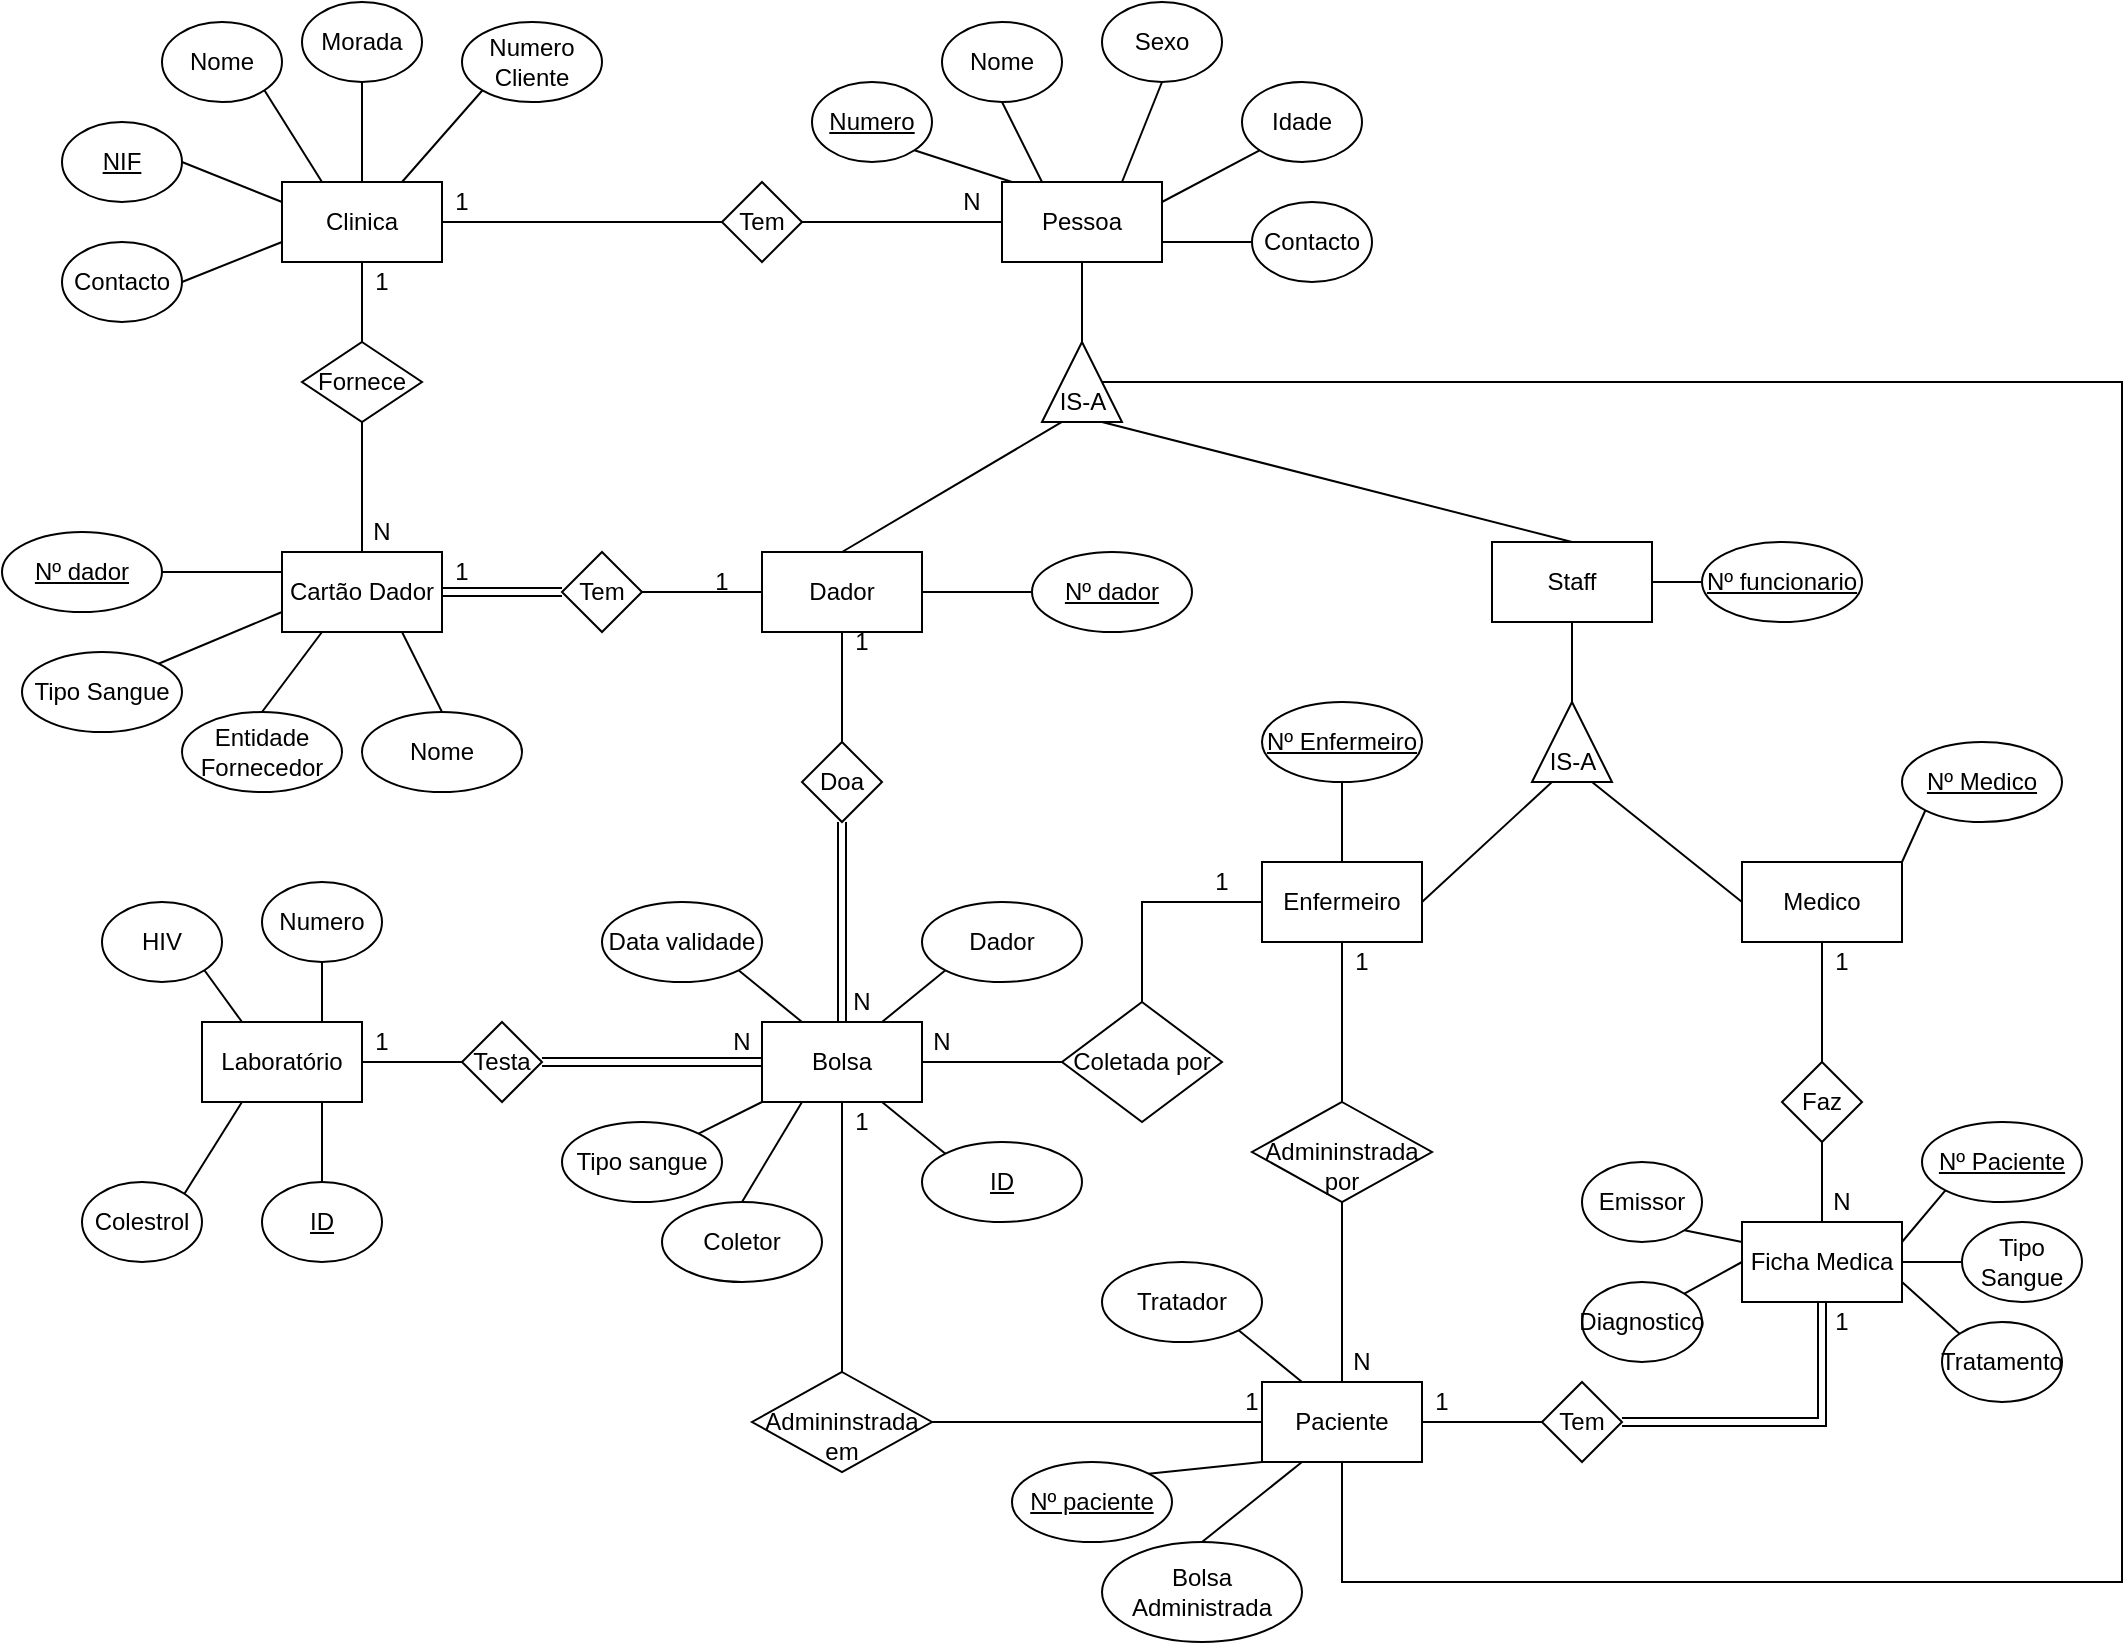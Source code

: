 <mxfile version="24.4.4" type="device">
  <diagram name="Page-1" id="y9fdvsJP01LTRV1NXIzd">
    <mxGraphModel dx="1900" dy="1675" grid="1" gridSize="10" guides="1" tooltips="1" connect="1" arrows="1" fold="1" page="1" pageScale="1" pageWidth="850" pageHeight="1100" math="0" shadow="0">
      <root>
        <mxCell id="0" />
        <mxCell id="1" parent="0" />
        <mxCell id="dB53JGvOFBfMMkXf-lnQ-2" value="Cartão Dador" style="rounded=0;whiteSpace=wrap;html=1;" parent="1" vertex="1">
          <mxGeometry x="40" y="225" width="80" height="40" as="geometry" />
        </mxCell>
        <mxCell id="dB53JGvOFBfMMkXf-lnQ-16" value="Clinica" style="rounded=0;whiteSpace=wrap;html=1;" parent="1" vertex="1">
          <mxGeometry x="40" y="40" width="80" height="40" as="geometry" />
        </mxCell>
        <mxCell id="dB53JGvOFBfMMkXf-lnQ-24" value="Pessoa" style="rounded=0;whiteSpace=wrap;html=1;" parent="1" vertex="1">
          <mxGeometry x="400" y="40" width="80" height="40" as="geometry" />
        </mxCell>
        <mxCell id="dB53JGvOFBfMMkXf-lnQ-25" value="Dador" style="rounded=0;whiteSpace=wrap;html=1;" parent="1" vertex="1">
          <mxGeometry x="280" y="225" width="80" height="40" as="geometry" />
        </mxCell>
        <mxCell id="dB53JGvOFBfMMkXf-lnQ-26" value="Paciente" style="rounded=0;whiteSpace=wrap;html=1;" parent="1" vertex="1">
          <mxGeometry x="530" y="640" width="80" height="40" as="geometry" />
        </mxCell>
        <mxCell id="dB53JGvOFBfMMkXf-lnQ-27" value="Staff" style="rounded=0;whiteSpace=wrap;html=1;" parent="1" vertex="1">
          <mxGeometry x="645" y="220" width="80" height="40" as="geometry" />
        </mxCell>
        <mxCell id="dB53JGvOFBfMMkXf-lnQ-29" value="Bolsa" style="rounded=0;whiteSpace=wrap;html=1;" parent="1" vertex="1">
          <mxGeometry x="280" y="460" width="80" height="40" as="geometry" />
        </mxCell>
        <mxCell id="dB53JGvOFBfMMkXf-lnQ-30" value="Laboratório" style="rounded=0;whiteSpace=wrap;html=1;" parent="1" vertex="1">
          <mxGeometry y="460" width="80" height="40" as="geometry" />
        </mxCell>
        <mxCell id="dB53JGvOFBfMMkXf-lnQ-31" value="Medico" style="rounded=0;whiteSpace=wrap;html=1;" parent="1" vertex="1">
          <mxGeometry x="770" y="380" width="80" height="40" as="geometry" />
        </mxCell>
        <mxCell id="dB53JGvOFBfMMkXf-lnQ-32" value="Enfermeiro" style="rounded=0;whiteSpace=wrap;html=1;" parent="1" vertex="1">
          <mxGeometry x="530" y="380" width="80" height="40" as="geometry" />
        </mxCell>
        <mxCell id="dB53JGvOFBfMMkXf-lnQ-33" value="Ficha Medica" style="rounded=0;whiteSpace=wrap;html=1;" parent="1" vertex="1">
          <mxGeometry x="770" y="560" width="80" height="40" as="geometry" />
        </mxCell>
        <mxCell id="dB53JGvOFBfMMkXf-lnQ-34" value="Tem" style="rhombus;whiteSpace=wrap;html=1;" parent="1" vertex="1">
          <mxGeometry x="260" y="40" width="40" height="40" as="geometry" />
        </mxCell>
        <mxCell id="dB53JGvOFBfMMkXf-lnQ-36" value="Fornece" style="rhombus;whiteSpace=wrap;html=1;" parent="1" vertex="1">
          <mxGeometry x="50" y="120" width="60" height="40" as="geometry" />
        </mxCell>
        <mxCell id="dB53JGvOFBfMMkXf-lnQ-37" value="Tem" style="rhombus;whiteSpace=wrap;html=1;" parent="1" vertex="1">
          <mxGeometry x="180" y="225" width="40" height="40" as="geometry" />
        </mxCell>
        <mxCell id="dB53JGvOFBfMMkXf-lnQ-38" value="Doa" style="rhombus;whiteSpace=wrap;html=1;" parent="1" vertex="1">
          <mxGeometry x="300" y="320" width="40" height="40" as="geometry" />
        </mxCell>
        <mxCell id="dB53JGvOFBfMMkXf-lnQ-39" value="Testa" style="rhombus;whiteSpace=wrap;html=1;" parent="1" vertex="1">
          <mxGeometry x="130" y="460" width="40" height="40" as="geometry" />
        </mxCell>
        <mxCell id="dB53JGvOFBfMMkXf-lnQ-40" value="Faz" style="rhombus;whiteSpace=wrap;html=1;" parent="1" vertex="1">
          <mxGeometry x="790" y="480" width="40" height="40" as="geometry" />
        </mxCell>
        <mxCell id="dB53JGvOFBfMMkXf-lnQ-41" value="Coletada por" style="rhombus;whiteSpace=wrap;html=1;" parent="1" vertex="1">
          <mxGeometry x="430" y="450" width="80" height="60" as="geometry" />
        </mxCell>
        <mxCell id="dB53JGvOFBfMMkXf-lnQ-43" value="&lt;div&gt;&lt;br&gt;&lt;/div&gt;Admininstrada&lt;div&gt;em&lt;/div&gt;" style="rhombus;whiteSpace=wrap;html=1;" parent="1" vertex="1">
          <mxGeometry x="275" y="635" width="90" height="50" as="geometry" />
        </mxCell>
        <mxCell id="dB53JGvOFBfMMkXf-lnQ-46" value="&lt;div&gt;&lt;br&gt;&lt;/div&gt;Admininstrada&lt;div&gt;por&lt;/div&gt;" style="rhombus;whiteSpace=wrap;html=1;" parent="1" vertex="1">
          <mxGeometry x="525" y="500" width="90" height="50" as="geometry" />
        </mxCell>
        <mxCell id="dB53JGvOFBfMMkXf-lnQ-47" value="" style="triangle;whiteSpace=wrap;html=1;rotation=-90;" parent="1" vertex="1">
          <mxGeometry x="420" y="120" width="40" height="40" as="geometry" />
        </mxCell>
        <mxCell id="dB53JGvOFBfMMkXf-lnQ-48" value="IS-A" style="text;html=1;align=center;verticalAlign=middle;resizable=0;points=[];autosize=1;strokeColor=none;fillColor=none;" parent="1" vertex="1">
          <mxGeometry x="415" y="135" width="50" height="30" as="geometry" />
        </mxCell>
        <mxCell id="dB53JGvOFBfMMkXf-lnQ-51" value="" style="triangle;whiteSpace=wrap;html=1;rotation=-90;" parent="1" vertex="1">
          <mxGeometry x="665" y="300" width="40" height="40" as="geometry" />
        </mxCell>
        <mxCell id="dB53JGvOFBfMMkXf-lnQ-52" value="IS-A" style="text;html=1;align=center;verticalAlign=middle;resizable=0;points=[];autosize=1;strokeColor=none;fillColor=none;" parent="1" vertex="1">
          <mxGeometry x="660" y="315" width="50" height="30" as="geometry" />
        </mxCell>
        <mxCell id="dB53JGvOFBfMMkXf-lnQ-53" style="edgeStyle=none;rounded=0;orthogonalLoop=1;jettySize=auto;html=1;entryX=0.5;entryY=0;entryDx=0;entryDy=0;endArrow=none;endFill=0;exitX=0.5;exitY=1;exitDx=0;exitDy=0;" parent="1" source="dB53JGvOFBfMMkXf-lnQ-16" target="dB53JGvOFBfMMkXf-lnQ-36" edge="1">
          <mxGeometry relative="1" as="geometry">
            <mxPoint x="400" y="150" as="sourcePoint" />
            <mxPoint x="400" y="240" as="targetPoint" />
          </mxGeometry>
        </mxCell>
        <mxCell id="dB53JGvOFBfMMkXf-lnQ-54" style="edgeStyle=none;rounded=0;orthogonalLoop=1;jettySize=auto;html=1;entryX=0.5;entryY=0;entryDx=0;entryDy=0;endArrow=none;endFill=0;exitX=0.5;exitY=1;exitDx=0;exitDy=0;" parent="1" source="dB53JGvOFBfMMkXf-lnQ-36" target="dB53JGvOFBfMMkXf-lnQ-2" edge="1">
          <mxGeometry relative="1" as="geometry">
            <mxPoint x="130" y="130" as="sourcePoint" />
            <mxPoint x="130" y="170" as="targetPoint" />
          </mxGeometry>
        </mxCell>
        <mxCell id="dB53JGvOFBfMMkXf-lnQ-55" style="edgeStyle=none;rounded=0;orthogonalLoop=1;jettySize=auto;html=1;entryX=0;entryY=0.5;entryDx=0;entryDy=0;endArrow=none;endFill=0;exitX=1;exitY=0.5;exitDx=0;exitDy=0;" parent="1" source="dB53JGvOFBfMMkXf-lnQ-16" target="dB53JGvOFBfMMkXf-lnQ-34" edge="1">
          <mxGeometry relative="1" as="geometry">
            <mxPoint x="140" y="140" as="sourcePoint" />
            <mxPoint x="140" y="180" as="targetPoint" />
          </mxGeometry>
        </mxCell>
        <mxCell id="dB53JGvOFBfMMkXf-lnQ-56" style="edgeStyle=none;rounded=0;orthogonalLoop=1;jettySize=auto;html=1;entryX=0;entryY=0.5;entryDx=0;entryDy=0;endArrow=none;endFill=0;exitX=1;exitY=0.5;exitDx=0;exitDy=0;" parent="1" source="dB53JGvOFBfMMkXf-lnQ-34" target="dB53JGvOFBfMMkXf-lnQ-24" edge="1">
          <mxGeometry relative="1" as="geometry">
            <mxPoint x="150" y="150" as="sourcePoint" />
            <mxPoint x="150" y="190" as="targetPoint" />
          </mxGeometry>
        </mxCell>
        <mxCell id="dB53JGvOFBfMMkXf-lnQ-57" style="edgeStyle=none;rounded=0;orthogonalLoop=1;jettySize=auto;html=1;entryX=1;entryY=0.5;entryDx=0;entryDy=0;endArrow=none;endFill=0;exitX=0.5;exitY=1;exitDx=0;exitDy=0;" parent="1" source="dB53JGvOFBfMMkXf-lnQ-24" target="dB53JGvOFBfMMkXf-lnQ-47" edge="1">
          <mxGeometry relative="1" as="geometry">
            <mxPoint x="160" y="160" as="sourcePoint" />
            <mxPoint x="160" y="200" as="targetPoint" />
          </mxGeometry>
        </mxCell>
        <mxCell id="dB53JGvOFBfMMkXf-lnQ-58" style="edgeStyle=none;rounded=0;orthogonalLoop=1;jettySize=auto;html=1;entryX=1;entryY=0.5;entryDx=0;entryDy=0;endArrow=none;endFill=0;exitX=0;exitY=0.5;exitDx=0;exitDy=0;shape=link;" parent="1" source="dB53JGvOFBfMMkXf-lnQ-37" target="dB53JGvOFBfMMkXf-lnQ-2" edge="1">
          <mxGeometry relative="1" as="geometry">
            <mxPoint x="170" y="170" as="sourcePoint" />
            <mxPoint x="170" y="210" as="targetPoint" />
          </mxGeometry>
        </mxCell>
        <mxCell id="dB53JGvOFBfMMkXf-lnQ-59" style="edgeStyle=none;rounded=0;orthogonalLoop=1;jettySize=auto;html=1;entryX=1;entryY=0.5;entryDx=0;entryDy=0;endArrow=none;endFill=0;exitX=0;exitY=0.5;exitDx=0;exitDy=0;" parent="1" source="dB53JGvOFBfMMkXf-lnQ-25" target="dB53JGvOFBfMMkXf-lnQ-37" edge="1">
          <mxGeometry relative="1" as="geometry">
            <mxPoint x="225" y="160" as="sourcePoint" />
            <mxPoint x="285" y="280" as="targetPoint" />
          </mxGeometry>
        </mxCell>
        <mxCell id="dB53JGvOFBfMMkXf-lnQ-60" style="edgeStyle=none;rounded=0;orthogonalLoop=1;jettySize=auto;html=1;entryX=0.5;entryY=0;entryDx=0;entryDy=0;endArrow=none;endFill=0;exitX=0.5;exitY=1;exitDx=0;exitDy=0;" parent="1" source="dB53JGvOFBfMMkXf-lnQ-25" target="dB53JGvOFBfMMkXf-lnQ-38" edge="1">
          <mxGeometry relative="1" as="geometry">
            <mxPoint x="190" y="190" as="sourcePoint" />
            <mxPoint x="190" y="230" as="targetPoint" />
          </mxGeometry>
        </mxCell>
        <mxCell id="dB53JGvOFBfMMkXf-lnQ-61" style="edgeStyle=none;rounded=0;orthogonalLoop=1;jettySize=auto;html=1;entryX=0.5;entryY=0;entryDx=0;entryDy=0;endArrow=none;endFill=0;exitX=0.5;exitY=1;exitDx=0;exitDy=0;shape=link;" parent="1" source="dB53JGvOFBfMMkXf-lnQ-38" target="dB53JGvOFBfMMkXf-lnQ-29" edge="1">
          <mxGeometry relative="1" as="geometry">
            <mxPoint x="200" y="200" as="sourcePoint" />
            <mxPoint x="200" y="240" as="targetPoint" />
          </mxGeometry>
        </mxCell>
        <mxCell id="dB53JGvOFBfMMkXf-lnQ-62" style="edgeStyle=none;rounded=0;orthogonalLoop=1;jettySize=auto;html=1;entryX=0;entryY=0.5;entryDx=0;entryDy=0;endArrow=none;endFill=0;exitX=1;exitY=0.5;exitDx=0;exitDy=0;" parent="1" source="dB53JGvOFBfMMkXf-lnQ-30" target="dB53JGvOFBfMMkXf-lnQ-39" edge="1">
          <mxGeometry relative="1" as="geometry">
            <mxPoint x="210" y="250" as="sourcePoint" />
            <mxPoint x="210" y="290" as="targetPoint" />
            <Array as="points">
              <mxPoint x="80" y="480" />
            </Array>
          </mxGeometry>
        </mxCell>
        <mxCell id="dB53JGvOFBfMMkXf-lnQ-63" style="edgeStyle=none;rounded=0;orthogonalLoop=1;jettySize=auto;html=1;entryX=1;entryY=0.5;entryDx=0;entryDy=0;endArrow=none;endFill=0;exitX=0;exitY=0.5;exitDx=0;exitDy=0;shape=link;" parent="1" source="dB53JGvOFBfMMkXf-lnQ-29" target="dB53JGvOFBfMMkXf-lnQ-39" edge="1">
          <mxGeometry relative="1" as="geometry">
            <mxPoint x="220" y="280" as="sourcePoint" />
            <mxPoint x="220" y="320" as="targetPoint" />
          </mxGeometry>
        </mxCell>
        <mxCell id="dB53JGvOFBfMMkXf-lnQ-64" style="edgeStyle=none;rounded=0;orthogonalLoop=1;jettySize=auto;html=1;entryX=0.5;entryY=0;entryDx=0;entryDy=0;endArrow=none;endFill=0;exitX=0.3;exitY=0.833;exitDx=0;exitDy=0;exitPerimeter=0;" parent="1" source="dB53JGvOFBfMMkXf-lnQ-48" target="dB53JGvOFBfMMkXf-lnQ-25" edge="1">
          <mxGeometry relative="1" as="geometry">
            <mxPoint x="230" y="230" as="sourcePoint" />
            <mxPoint x="230" y="270" as="targetPoint" />
          </mxGeometry>
        </mxCell>
        <mxCell id="dB53JGvOFBfMMkXf-lnQ-65" style="edgeStyle=none;rounded=0;orthogonalLoop=1;jettySize=auto;html=1;entryX=0.5;entryY=0;entryDx=0;entryDy=0;endArrow=none;endFill=0;exitX=0.7;exitY=0.833;exitDx=0;exitDy=0;exitPerimeter=0;" parent="1" source="dB53JGvOFBfMMkXf-lnQ-48" target="dB53JGvOFBfMMkXf-lnQ-27" edge="1">
          <mxGeometry relative="1" as="geometry">
            <mxPoint x="450" y="200" as="sourcePoint" />
            <mxPoint x="240" y="280" as="targetPoint" />
          </mxGeometry>
        </mxCell>
        <mxCell id="dB53JGvOFBfMMkXf-lnQ-66" style="edgeStyle=none;rounded=0;orthogonalLoop=1;jettySize=auto;html=1;entryX=1;entryY=0.5;entryDx=0;entryDy=0;endArrow=none;endFill=0;exitX=0.5;exitY=1;exitDx=0;exitDy=0;" parent="1" source="dB53JGvOFBfMMkXf-lnQ-27" target="dB53JGvOFBfMMkXf-lnQ-51" edge="1">
          <mxGeometry relative="1" as="geometry">
            <mxPoint x="315" y="250" as="sourcePoint" />
            <mxPoint x="315" y="290" as="targetPoint" />
          </mxGeometry>
        </mxCell>
        <mxCell id="dB53JGvOFBfMMkXf-lnQ-67" style="edgeStyle=none;rounded=0;orthogonalLoop=1;jettySize=auto;html=1;entryX=1;entryY=0.5;entryDx=0;entryDy=0;endArrow=none;endFill=0;exitX=0;exitY=0.25;exitDx=0;exitDy=0;" parent="1" source="dB53JGvOFBfMMkXf-lnQ-51" target="dB53JGvOFBfMMkXf-lnQ-32" edge="1">
          <mxGeometry relative="1" as="geometry">
            <mxPoint x="680" y="350" as="sourcePoint" />
            <mxPoint x="755" y="308" as="targetPoint" />
            <Array as="points" />
          </mxGeometry>
        </mxCell>
        <mxCell id="dB53JGvOFBfMMkXf-lnQ-68" style="edgeStyle=none;rounded=0;orthogonalLoop=1;jettySize=auto;html=1;entryX=0;entryY=0.5;entryDx=0;entryDy=0;endArrow=none;endFill=0;exitX=0;exitY=0.75;exitDx=0;exitDy=0;" parent="1" source="dB53JGvOFBfMMkXf-lnQ-51" target="dB53JGvOFBfMMkXf-lnQ-31" edge="1">
          <mxGeometry relative="1" as="geometry">
            <mxPoint x="765" y="280" as="sourcePoint" />
            <mxPoint x="765" y="318" as="targetPoint" />
            <Array as="points" />
          </mxGeometry>
        </mxCell>
        <mxCell id="dB53JGvOFBfMMkXf-lnQ-69" style="edgeStyle=none;rounded=0;orthogonalLoop=1;jettySize=auto;html=1;entryX=0.5;entryY=0;entryDx=0;entryDy=0;endArrow=none;endFill=0;exitX=0.5;exitY=1;exitDx=0;exitDy=0;" parent="1" source="dB53JGvOFBfMMkXf-lnQ-31" target="dB53JGvOFBfMMkXf-lnQ-40" edge="1">
          <mxGeometry relative="1" as="geometry">
            <mxPoint x="645" y="310" as="sourcePoint" />
            <mxPoint x="645" y="348" as="targetPoint" />
          </mxGeometry>
        </mxCell>
        <mxCell id="dB53JGvOFBfMMkXf-lnQ-70" style="edgeStyle=none;rounded=0;orthogonalLoop=1;jettySize=auto;html=1;entryX=0.5;entryY=0;entryDx=0;entryDy=0;endArrow=none;endFill=0;exitX=0.5;exitY=1;exitDx=0;exitDy=0;" parent="1" source="dB53JGvOFBfMMkXf-lnQ-32" target="dB53JGvOFBfMMkXf-lnQ-46" edge="1">
          <mxGeometry relative="1" as="geometry">
            <mxPoint x="655" y="320" as="sourcePoint" />
            <mxPoint x="655" y="358" as="targetPoint" />
          </mxGeometry>
        </mxCell>
        <mxCell id="dB53JGvOFBfMMkXf-lnQ-71" style="edgeStyle=none;rounded=0;orthogonalLoop=1;jettySize=auto;html=1;entryX=0.5;entryY=0;entryDx=0;entryDy=0;endArrow=none;endFill=0;exitX=0.5;exitY=1;exitDx=0;exitDy=0;" parent="1" source="dB53JGvOFBfMMkXf-lnQ-40" target="dB53JGvOFBfMMkXf-lnQ-33" edge="1">
          <mxGeometry relative="1" as="geometry">
            <mxPoint x="795" y="330" as="sourcePoint" />
            <mxPoint x="795" y="368" as="targetPoint" />
          </mxGeometry>
        </mxCell>
        <mxCell id="dB53JGvOFBfMMkXf-lnQ-73" style="edgeStyle=none;rounded=0;orthogonalLoop=1;jettySize=auto;html=1;entryX=0.5;entryY=1;entryDx=0;entryDy=0;endArrow=none;endFill=0;exitX=0.5;exitY=0;exitDx=0;exitDy=0;" parent="1" source="dB53JGvOFBfMMkXf-lnQ-43" target="dB53JGvOFBfMMkXf-lnQ-29" edge="1">
          <mxGeometry relative="1" as="geometry">
            <mxPoint x="470" y="650" as="sourcePoint" />
            <mxPoint x="570" y="580" as="targetPoint" />
          </mxGeometry>
        </mxCell>
        <mxCell id="dB53JGvOFBfMMkXf-lnQ-74" style="edgeStyle=none;rounded=0;orthogonalLoop=1;jettySize=auto;html=1;entryX=1;entryY=0.5;entryDx=0;entryDy=0;endArrow=none;endFill=0;exitX=0;exitY=0.5;exitDx=0;exitDy=0;" parent="1" source="dB53JGvOFBfMMkXf-lnQ-26" target="dB53JGvOFBfMMkXf-lnQ-43" edge="1">
          <mxGeometry relative="1" as="geometry">
            <mxPoint x="240" y="670" as="sourcePoint" />
            <mxPoint x="320" y="580" as="targetPoint" />
            <Array as="points" />
          </mxGeometry>
        </mxCell>
        <mxCell id="dB53JGvOFBfMMkXf-lnQ-75" style="edgeStyle=none;rounded=0;orthogonalLoop=1;jettySize=auto;html=1;entryX=1;entryY=0.5;entryDx=0;entryDy=0;endArrow=none;endFill=0;exitX=0;exitY=0.5;exitDx=0;exitDy=0;" parent="1" source="dB53JGvOFBfMMkXf-lnQ-41" target="dB53JGvOFBfMMkXf-lnQ-29" edge="1">
          <mxGeometry relative="1" as="geometry">
            <mxPoint x="330" y="390" as="sourcePoint" />
            <mxPoint x="330" y="430" as="targetPoint" />
          </mxGeometry>
        </mxCell>
        <mxCell id="dB53JGvOFBfMMkXf-lnQ-78" style="edgeStyle=none;rounded=0;orthogonalLoop=1;jettySize=auto;html=1;entryX=0.5;entryY=0;entryDx=0;entryDy=0;endArrow=none;endFill=0;exitX=0.5;exitY=1;exitDx=0;exitDy=0;" parent="1" source="dB53JGvOFBfMMkXf-lnQ-46" target="dB53JGvOFBfMMkXf-lnQ-26" edge="1">
          <mxGeometry relative="1" as="geometry">
            <mxPoint x="700" y="450" as="sourcePoint" />
            <mxPoint x="700" y="530" as="targetPoint" />
            <Array as="points" />
          </mxGeometry>
        </mxCell>
        <mxCell id="dB53JGvOFBfMMkXf-lnQ-79" value="Tem" style="rhombus;whiteSpace=wrap;html=1;" parent="1" vertex="1">
          <mxGeometry x="670" y="640" width="40" height="40" as="geometry" />
        </mxCell>
        <mxCell id="dB53JGvOFBfMMkXf-lnQ-80" style="edgeStyle=none;rounded=0;orthogonalLoop=1;jettySize=auto;html=1;entryX=0.5;entryY=1;entryDx=0;entryDy=0;endArrow=none;endFill=0;exitX=1;exitY=0.5;exitDx=0;exitDy=0;shape=link;" parent="1" source="dB53JGvOFBfMMkXf-lnQ-79" target="dB53JGvOFBfMMkXf-lnQ-33" edge="1">
          <mxGeometry relative="1" as="geometry">
            <mxPoint x="820" y="575" as="sourcePoint" />
            <mxPoint x="820" y="650" as="targetPoint" />
            <Array as="points">
              <mxPoint x="810" y="660" />
            </Array>
          </mxGeometry>
        </mxCell>
        <mxCell id="dB53JGvOFBfMMkXf-lnQ-81" style="edgeStyle=none;rounded=0;orthogonalLoop=1;jettySize=auto;html=1;entryX=0;entryY=0.5;entryDx=0;entryDy=0;endArrow=none;endFill=0;exitX=1;exitY=0.5;exitDx=0;exitDy=0;" parent="1" source="dB53JGvOFBfMMkXf-lnQ-26" target="dB53JGvOFBfMMkXf-lnQ-79" edge="1">
          <mxGeometry relative="1" as="geometry">
            <mxPoint x="720" y="670" as="sourcePoint" />
            <mxPoint x="780" y="670" as="targetPoint" />
          </mxGeometry>
        </mxCell>
        <mxCell id="dB53JGvOFBfMMkXf-lnQ-82" style="edgeStyle=none;rounded=0;orthogonalLoop=1;jettySize=auto;html=1;endArrow=none;endFill=0;entryX=0.5;entryY=1;entryDx=0;entryDy=0;exitX=0.5;exitY=1;exitDx=0;exitDy=0;" parent="1" source="dB53JGvOFBfMMkXf-lnQ-47" target="dB53JGvOFBfMMkXf-lnQ-26" edge="1">
          <mxGeometry relative="1" as="geometry">
            <mxPoint x="465" y="188" as="sourcePoint" />
            <mxPoint x="420" y="730" as="targetPoint" />
            <Array as="points">
              <mxPoint x="960" y="140" />
              <mxPoint x="960" y="440" />
              <mxPoint x="960" y="740" />
              <mxPoint x="570" y="740" />
            </Array>
          </mxGeometry>
        </mxCell>
        <mxCell id="dB53JGvOFBfMMkXf-lnQ-83" value="1" style="text;html=1;align=center;verticalAlign=middle;whiteSpace=wrap;rounded=0;" parent="1" vertex="1">
          <mxGeometry x="110" y="40" width="40" height="20" as="geometry" />
        </mxCell>
        <mxCell id="dB53JGvOFBfMMkXf-lnQ-84" value="N" style="text;html=1;align=center;verticalAlign=middle;whiteSpace=wrap;rounded=0;" parent="1" vertex="1">
          <mxGeometry x="365" y="40" width="40" height="20" as="geometry" />
        </mxCell>
        <mxCell id="dB53JGvOFBfMMkXf-lnQ-85" value="1" style="text;html=1;align=center;verticalAlign=middle;whiteSpace=wrap;rounded=0;" parent="1" vertex="1">
          <mxGeometry x="70" y="80" width="40" height="20" as="geometry" />
        </mxCell>
        <mxCell id="dB53JGvOFBfMMkXf-lnQ-86" value="N" style="text;html=1;align=center;verticalAlign=middle;whiteSpace=wrap;rounded=0;" parent="1" vertex="1">
          <mxGeometry x="70" y="205" width="40" height="20" as="geometry" />
        </mxCell>
        <mxCell id="dB53JGvOFBfMMkXf-lnQ-87" value="1" style="text;html=1;align=center;verticalAlign=middle;whiteSpace=wrap;rounded=0;" parent="1" vertex="1">
          <mxGeometry x="110" y="225" width="40" height="20" as="geometry" />
        </mxCell>
        <mxCell id="dB53JGvOFBfMMkXf-lnQ-88" value="N" style="text;html=1;align=center;verticalAlign=middle;whiteSpace=wrap;rounded=0;" parent="1" vertex="1">
          <mxGeometry x="310" y="440" width="40" height="20" as="geometry" />
        </mxCell>
        <mxCell id="dB53JGvOFBfMMkXf-lnQ-89" value="1" style="text;html=1;align=center;verticalAlign=middle;whiteSpace=wrap;rounded=0;" parent="1" vertex="1">
          <mxGeometry x="240" y="230" width="40" height="20" as="geometry" />
        </mxCell>
        <mxCell id="dB53JGvOFBfMMkXf-lnQ-90" value="1" style="text;html=1;align=center;verticalAlign=middle;whiteSpace=wrap;rounded=0;" parent="1" vertex="1">
          <mxGeometry x="310" y="260" width="40" height="20" as="geometry" />
        </mxCell>
        <mxCell id="dB53JGvOFBfMMkXf-lnQ-91" value="N" style="text;html=1;align=center;verticalAlign=middle;whiteSpace=wrap;rounded=0;" parent="1" vertex="1">
          <mxGeometry x="250" y="460" width="40" height="20" as="geometry" />
        </mxCell>
        <mxCell id="dB53JGvOFBfMMkXf-lnQ-95" value="1" style="text;html=1;align=center;verticalAlign=middle;whiteSpace=wrap;rounded=0;" parent="1" vertex="1">
          <mxGeometry x="70" y="460" width="40" height="20" as="geometry" />
        </mxCell>
        <mxCell id="dB53JGvOFBfMMkXf-lnQ-96" value="1" style="text;html=1;align=center;verticalAlign=middle;whiteSpace=wrap;rounded=0;" parent="1" vertex="1">
          <mxGeometry x="310" y="500" width="40" height="20" as="geometry" />
        </mxCell>
        <mxCell id="dB53JGvOFBfMMkXf-lnQ-97" value="1" style="text;html=1;align=center;verticalAlign=middle;whiteSpace=wrap;rounded=0;" parent="1" vertex="1">
          <mxGeometry x="505" y="640" width="40" height="20" as="geometry" />
        </mxCell>
        <mxCell id="dB53JGvOFBfMMkXf-lnQ-98" value="1" style="text;html=1;align=center;verticalAlign=middle;whiteSpace=wrap;rounded=0;" parent="1" vertex="1">
          <mxGeometry x="490" y="380" width="40" height="20" as="geometry" />
        </mxCell>
        <mxCell id="dB53JGvOFBfMMkXf-lnQ-99" value="N" style="text;html=1;align=center;verticalAlign=middle;whiteSpace=wrap;rounded=0;" parent="1" vertex="1">
          <mxGeometry x="350" y="460" width="40" height="20" as="geometry" />
        </mxCell>
        <mxCell id="dB53JGvOFBfMMkXf-lnQ-100" value="1" style="text;html=1;align=center;verticalAlign=middle;whiteSpace=wrap;rounded=0;" parent="1" vertex="1">
          <mxGeometry x="560" y="420" width="40" height="20" as="geometry" />
        </mxCell>
        <mxCell id="dB53JGvOFBfMMkXf-lnQ-101" value="N" style="text;html=1;align=center;verticalAlign=middle;whiteSpace=wrap;rounded=0;" parent="1" vertex="1">
          <mxGeometry x="560" y="620" width="40" height="20" as="geometry" />
        </mxCell>
        <mxCell id="dB53JGvOFBfMMkXf-lnQ-102" value="1" style="text;html=1;align=center;verticalAlign=middle;whiteSpace=wrap;rounded=0;" parent="1" vertex="1">
          <mxGeometry x="600" y="640" width="40" height="20" as="geometry" />
        </mxCell>
        <mxCell id="dB53JGvOFBfMMkXf-lnQ-104" value="1" style="text;html=1;align=center;verticalAlign=middle;whiteSpace=wrap;rounded=0;" parent="1" vertex="1">
          <mxGeometry x="800" y="420" width="40" height="20" as="geometry" />
        </mxCell>
        <mxCell id="dB53JGvOFBfMMkXf-lnQ-105" value="1" style="text;html=1;align=center;verticalAlign=middle;whiteSpace=wrap;rounded=0;" parent="1" vertex="1">
          <mxGeometry x="800" y="600" width="40" height="20" as="geometry" />
        </mxCell>
        <mxCell id="dB53JGvOFBfMMkXf-lnQ-120" value="N" style="text;html=1;align=center;verticalAlign=middle;whiteSpace=wrap;rounded=0;" parent="1" vertex="1">
          <mxGeometry x="800" y="540" width="40" height="20" as="geometry" />
        </mxCell>
        <mxCell id="dB53JGvOFBfMMkXf-lnQ-121" value="Nome" style="ellipse;whiteSpace=wrap;html=1;" parent="1" vertex="1">
          <mxGeometry x="370" y="-40" width="60" height="40" as="geometry" />
        </mxCell>
        <mxCell id="dB53JGvOFBfMMkXf-lnQ-122" value="Sexo" style="ellipse;whiteSpace=wrap;html=1;" parent="1" vertex="1">
          <mxGeometry x="450" y="-50" width="60" height="40" as="geometry" />
        </mxCell>
        <mxCell id="dB53JGvOFBfMMkXf-lnQ-123" value="Idade" style="ellipse;whiteSpace=wrap;html=1;" parent="1" vertex="1">
          <mxGeometry x="520" y="-10" width="60" height="40" as="geometry" />
        </mxCell>
        <mxCell id="dB53JGvOFBfMMkXf-lnQ-124" value="Contacto" style="ellipse;whiteSpace=wrap;html=1;" parent="1" vertex="1">
          <mxGeometry x="525" y="50" width="60" height="40" as="geometry" />
        </mxCell>
        <mxCell id="dB53JGvOFBfMMkXf-lnQ-129" value="Morada" style="ellipse;whiteSpace=wrap;html=1;" parent="1" vertex="1">
          <mxGeometry x="50" y="-50" width="60" height="40" as="geometry" />
        </mxCell>
        <mxCell id="dB53JGvOFBfMMkXf-lnQ-130" value="Nome" style="ellipse;whiteSpace=wrap;html=1;" parent="1" vertex="1">
          <mxGeometry x="-20" y="-40" width="60" height="40" as="geometry" />
        </mxCell>
        <mxCell id="dB53JGvOFBfMMkXf-lnQ-131" value="&lt;u&gt;NIF&lt;/u&gt;" style="ellipse;whiteSpace=wrap;html=1;" parent="1" vertex="1">
          <mxGeometry x="-70" y="10" width="60" height="40" as="geometry" />
        </mxCell>
        <mxCell id="dB53JGvOFBfMMkXf-lnQ-132" value="Contacto" style="ellipse;whiteSpace=wrap;html=1;" parent="1" vertex="1">
          <mxGeometry x="-70" y="70" width="60" height="40" as="geometry" />
        </mxCell>
        <mxCell id="dB53JGvOFBfMMkXf-lnQ-134" value="&lt;u&gt;Nº funcionario&lt;/u&gt;" style="ellipse;whiteSpace=wrap;html=1;" parent="1" vertex="1">
          <mxGeometry x="750" y="220" width="80" height="40" as="geometry" />
        </mxCell>
        <mxCell id="dB53JGvOFBfMMkXf-lnQ-135" value="&lt;u&gt;Nº Paciente&lt;/u&gt;" style="ellipse;whiteSpace=wrap;html=1;" parent="1" vertex="1">
          <mxGeometry x="860" y="510" width="80" height="40" as="geometry" />
        </mxCell>
        <mxCell id="dB53JGvOFBfMMkXf-lnQ-136" value="Tipo Sangue" style="ellipse;whiteSpace=wrap;html=1;" parent="1" vertex="1">
          <mxGeometry x="880" y="560" width="60" height="40" as="geometry" />
        </mxCell>
        <mxCell id="dB53JGvOFBfMMkXf-lnQ-138" value="Diagnostico" style="ellipse;whiteSpace=wrap;html=1;" parent="1" vertex="1">
          <mxGeometry x="690" y="590" width="60" height="40" as="geometry" />
        </mxCell>
        <mxCell id="dB53JGvOFBfMMkXf-lnQ-139" value="Tratamento" style="ellipse;whiteSpace=wrap;html=1;" parent="1" vertex="1">
          <mxGeometry x="870" y="610" width="60" height="40" as="geometry" />
        </mxCell>
        <mxCell id="dB53JGvOFBfMMkXf-lnQ-140" value="&lt;u&gt;Nº paciente&lt;/u&gt;" style="ellipse;whiteSpace=wrap;html=1;" parent="1" vertex="1">
          <mxGeometry x="405" y="680" width="80" height="40" as="geometry" />
        </mxCell>
        <mxCell id="dB53JGvOFBfMMkXf-lnQ-141" value="&lt;u&gt;ID&lt;/u&gt;" style="ellipse;whiteSpace=wrap;html=1;" parent="1" vertex="1">
          <mxGeometry x="30" y="540" width="60" height="40" as="geometry" />
        </mxCell>
        <mxCell id="dB53JGvOFBfMMkXf-lnQ-142" value="Colestrol" style="ellipse;whiteSpace=wrap;html=1;" parent="1" vertex="1">
          <mxGeometry x="-60" y="540" width="60" height="40" as="geometry" />
        </mxCell>
        <mxCell id="dB53JGvOFBfMMkXf-lnQ-143" value="HIV" style="ellipse;whiteSpace=wrap;html=1;" parent="1" vertex="1">
          <mxGeometry x="-50" y="400" width="60" height="40" as="geometry" />
        </mxCell>
        <mxCell id="dB53JGvOFBfMMkXf-lnQ-144" value="&lt;u&gt;Nº dador&lt;/u&gt;" style="ellipse;whiteSpace=wrap;html=1;" parent="1" vertex="1">
          <mxGeometry x="415" y="225" width="80" height="40" as="geometry" />
        </mxCell>
        <mxCell id="dB53JGvOFBfMMkXf-lnQ-145" value="&lt;u&gt;ID&lt;/u&gt;" style="ellipse;whiteSpace=wrap;html=1;" parent="1" vertex="1">
          <mxGeometry x="360" y="520" width="80" height="40" as="geometry" />
        </mxCell>
        <mxCell id="dB53JGvOFBfMMkXf-lnQ-146" value="Tipo sangue" style="ellipse;whiteSpace=wrap;html=1;" parent="1" vertex="1">
          <mxGeometry x="180" y="510" width="80" height="40" as="geometry" />
        </mxCell>
        <mxCell id="dB53JGvOFBfMMkXf-lnQ-147" value="Data validade" style="ellipse;whiteSpace=wrap;html=1;" parent="1" vertex="1">
          <mxGeometry x="200" y="400" width="80" height="40" as="geometry" />
        </mxCell>
        <mxCell id="dB53JGvOFBfMMkXf-lnQ-148" value="Dador" style="ellipse;whiteSpace=wrap;html=1;" parent="1" vertex="1">
          <mxGeometry x="360" y="400" width="80" height="40" as="geometry" />
        </mxCell>
        <mxCell id="dB53JGvOFBfMMkXf-lnQ-150" value="&lt;u&gt;Nº dador&lt;/u&gt;" style="ellipse;whiteSpace=wrap;html=1;" parent="1" vertex="1">
          <mxGeometry x="-100" y="215" width="80" height="40" as="geometry" />
        </mxCell>
        <mxCell id="dB53JGvOFBfMMkXf-lnQ-152" value="Tipo Sangue" style="ellipse;whiteSpace=wrap;html=1;" parent="1" vertex="1">
          <mxGeometry x="-90" y="275" width="80" height="40" as="geometry" />
        </mxCell>
        <mxCell id="dB53JGvOFBfMMkXf-lnQ-153" value="Entidade&lt;div&gt;Fornecedor&lt;/div&gt;" style="ellipse;whiteSpace=wrap;html=1;" parent="1" vertex="1">
          <mxGeometry x="-10" y="305" width="80" height="40" as="geometry" />
        </mxCell>
        <mxCell id="dB53JGvOFBfMMkXf-lnQ-154" value="Nome" style="ellipse;whiteSpace=wrap;html=1;" parent="1" vertex="1">
          <mxGeometry x="80" y="305" width="80" height="40" as="geometry" />
        </mxCell>
        <mxCell id="dB53JGvOFBfMMkXf-lnQ-156" style="edgeStyle=none;rounded=0;orthogonalLoop=1;jettySize=auto;html=1;entryX=0;entryY=0.25;entryDx=0;entryDy=0;endArrow=none;endFill=0;exitX=1;exitY=0.5;exitDx=0;exitDy=0;" parent="1" source="dB53JGvOFBfMMkXf-lnQ-150" target="dB53JGvOFBfMMkXf-lnQ-2" edge="1">
          <mxGeometry relative="1" as="geometry">
            <mxPoint x="18" y="209" as="sourcePoint" />
            <mxPoint x="50" y="235" as="targetPoint" />
          </mxGeometry>
        </mxCell>
        <mxCell id="dB53JGvOFBfMMkXf-lnQ-157" style="edgeStyle=none;rounded=0;orthogonalLoop=1;jettySize=auto;html=1;entryX=0;entryY=0.75;entryDx=0;entryDy=0;endArrow=none;endFill=0;exitX=1;exitY=0;exitDx=0;exitDy=0;" parent="1" source="dB53JGvOFBfMMkXf-lnQ-152" target="dB53JGvOFBfMMkXf-lnQ-2" edge="1">
          <mxGeometry relative="1" as="geometry">
            <mxPoint x="28" y="219" as="sourcePoint" />
            <mxPoint x="60" y="245" as="targetPoint" />
          </mxGeometry>
        </mxCell>
        <mxCell id="dB53JGvOFBfMMkXf-lnQ-158" style="edgeStyle=none;rounded=0;orthogonalLoop=1;jettySize=auto;html=1;entryX=0.25;entryY=1;entryDx=0;entryDy=0;endArrow=none;endFill=0;exitX=0.5;exitY=0;exitDx=0;exitDy=0;" parent="1" source="dB53JGvOFBfMMkXf-lnQ-153" target="dB53JGvOFBfMMkXf-lnQ-2" edge="1">
          <mxGeometry relative="1" as="geometry">
            <mxPoint x="-12" y="291" as="sourcePoint" />
            <mxPoint x="50" y="255" as="targetPoint" />
          </mxGeometry>
        </mxCell>
        <mxCell id="dB53JGvOFBfMMkXf-lnQ-159" style="edgeStyle=none;rounded=0;orthogonalLoop=1;jettySize=auto;html=1;entryX=0.75;entryY=1;entryDx=0;entryDy=0;endArrow=none;endFill=0;exitX=0.5;exitY=0;exitDx=0;exitDy=0;" parent="1" source="dB53JGvOFBfMMkXf-lnQ-154" target="dB53JGvOFBfMMkXf-lnQ-2" edge="1">
          <mxGeometry relative="1" as="geometry">
            <mxPoint x="-12" y="291" as="sourcePoint" />
            <mxPoint x="50" y="265" as="targetPoint" />
          </mxGeometry>
        </mxCell>
        <mxCell id="dB53JGvOFBfMMkXf-lnQ-160" style="edgeStyle=none;rounded=0;orthogonalLoop=1;jettySize=auto;html=1;entryX=1;entryY=1;entryDx=0;entryDy=0;endArrow=none;endFill=0;exitX=0.25;exitY=0;exitDx=0;exitDy=0;" parent="1" source="dB53JGvOFBfMMkXf-lnQ-29" target="dB53JGvOFBfMMkXf-lnQ-147" edge="1">
          <mxGeometry relative="1" as="geometry">
            <mxPoint x="130" y="370" as="sourcePoint" />
            <mxPoint x="110" y="330" as="targetPoint" />
          </mxGeometry>
        </mxCell>
        <mxCell id="dB53JGvOFBfMMkXf-lnQ-161" style="edgeStyle=none;rounded=0;orthogonalLoop=1;jettySize=auto;html=1;entryX=0;entryY=1;entryDx=0;entryDy=0;endArrow=none;endFill=0;exitX=0.75;exitY=0;exitDx=0;exitDy=0;" parent="1" source="dB53JGvOFBfMMkXf-lnQ-29" target="dB53JGvOFBfMMkXf-lnQ-148" edge="1">
          <mxGeometry relative="1" as="geometry">
            <mxPoint x="370" y="450" as="sourcePoint" />
            <mxPoint x="278" y="444" as="targetPoint" />
          </mxGeometry>
        </mxCell>
        <mxCell id="dB53JGvOFBfMMkXf-lnQ-162" style="edgeStyle=none;rounded=0;orthogonalLoop=1;jettySize=auto;html=1;entryX=1;entryY=0;entryDx=0;entryDy=0;endArrow=none;endFill=0;exitX=0;exitY=1;exitDx=0;exitDy=0;" parent="1" source="dB53JGvOFBfMMkXf-lnQ-29" target="dB53JGvOFBfMMkXf-lnQ-146" edge="1">
          <mxGeometry relative="1" as="geometry">
            <mxPoint x="320" y="480" as="sourcePoint" />
            <mxPoint x="288" y="454" as="targetPoint" />
          </mxGeometry>
        </mxCell>
        <mxCell id="dB53JGvOFBfMMkXf-lnQ-163" style="edgeStyle=none;rounded=0;orthogonalLoop=1;jettySize=auto;html=1;entryX=0;entryY=0;entryDx=0;entryDy=0;endArrow=none;endFill=0;exitX=0.75;exitY=1;exitDx=0;exitDy=0;" parent="1" source="dB53JGvOFBfMMkXf-lnQ-29" target="dB53JGvOFBfMMkXf-lnQ-145" edge="1">
          <mxGeometry relative="1" as="geometry">
            <mxPoint x="330" y="490" as="sourcePoint" />
            <mxPoint x="298" y="464" as="targetPoint" />
          </mxGeometry>
        </mxCell>
        <mxCell id="dB53JGvOFBfMMkXf-lnQ-164" style="edgeStyle=none;rounded=0;orthogonalLoop=1;jettySize=auto;html=1;entryX=0.5;entryY=0;entryDx=0;entryDy=0;endArrow=none;endFill=0;exitX=0.75;exitY=1;exitDx=0;exitDy=0;" parent="1" source="dB53JGvOFBfMMkXf-lnQ-30" target="dB53JGvOFBfMMkXf-lnQ-141" edge="1">
          <mxGeometry relative="1" as="geometry">
            <mxPoint x="270" y="410" as="sourcePoint" />
            <mxPoint x="238" y="436" as="targetPoint" />
          </mxGeometry>
        </mxCell>
        <mxCell id="dB53JGvOFBfMMkXf-lnQ-166" style="edgeStyle=none;rounded=0;orthogonalLoop=1;jettySize=auto;html=1;entryX=1;entryY=1;entryDx=0;entryDy=0;endArrow=none;endFill=0;exitX=0.25;exitY=0;exitDx=0;exitDy=0;" parent="1" source="dB53JGvOFBfMMkXf-lnQ-30" target="dB53JGvOFBfMMkXf-lnQ-143" edge="1">
          <mxGeometry relative="1" as="geometry">
            <mxPoint x="50" y="510" as="sourcePoint" />
            <mxPoint x="30" y="570" as="targetPoint" />
          </mxGeometry>
        </mxCell>
        <mxCell id="dB53JGvOFBfMMkXf-lnQ-167" style="edgeStyle=none;rounded=0;orthogonalLoop=1;jettySize=auto;html=1;entryX=1;entryY=0;entryDx=0;entryDy=0;endArrow=none;endFill=0;exitX=0.25;exitY=1;exitDx=0;exitDy=0;" parent="1" source="dB53JGvOFBfMMkXf-lnQ-30" target="dB53JGvOFBfMMkXf-lnQ-142" edge="1">
          <mxGeometry relative="1" as="geometry">
            <mxPoint x="10" y="480" as="sourcePoint" />
            <mxPoint x="-30" y="470" as="targetPoint" />
          </mxGeometry>
        </mxCell>
        <mxCell id="dB53JGvOFBfMMkXf-lnQ-168" style="edgeStyle=none;rounded=0;orthogonalLoop=1;jettySize=auto;html=1;entryX=0;entryY=1;entryDx=0;entryDy=0;endArrow=none;endFill=0;exitX=1;exitY=0;exitDx=0;exitDy=0;" parent="1" source="dB53JGvOFBfMMkXf-lnQ-140" target="dB53JGvOFBfMMkXf-lnQ-26" edge="1">
          <mxGeometry relative="1" as="geometry">
            <mxPoint x="350" y="510" as="sourcePoint" />
            <mxPoint x="382" y="536" as="targetPoint" />
          </mxGeometry>
        </mxCell>
        <mxCell id="dB53JGvOFBfMMkXf-lnQ-169" style="edgeStyle=none;rounded=0;orthogonalLoop=1;jettySize=auto;html=1;entryX=1;entryY=0.75;entryDx=0;entryDy=0;endArrow=none;endFill=0;exitX=0;exitY=0;exitDx=0;exitDy=0;" parent="1" source="dB53JGvOFBfMMkXf-lnQ-139" target="dB53JGvOFBfMMkXf-lnQ-33" edge="1">
          <mxGeometry relative="1" as="geometry">
            <mxPoint x="523" y="716" as="sourcePoint" />
            <mxPoint x="560" y="690" as="targetPoint" />
          </mxGeometry>
        </mxCell>
        <mxCell id="dB53JGvOFBfMMkXf-lnQ-170" style="edgeStyle=none;rounded=0;orthogonalLoop=1;jettySize=auto;html=1;entryX=0;entryY=0.5;entryDx=0;entryDy=0;endArrow=none;endFill=0;exitX=1;exitY=0;exitDx=0;exitDy=0;" parent="1" source="dB53JGvOFBfMMkXf-lnQ-138" target="dB53JGvOFBfMMkXf-lnQ-33" edge="1">
          <mxGeometry relative="1" as="geometry">
            <mxPoint x="751" y="606" as="sourcePoint" />
            <mxPoint x="780" y="600" as="targetPoint" />
          </mxGeometry>
        </mxCell>
        <mxCell id="dB53JGvOFBfMMkXf-lnQ-171" style="edgeStyle=none;rounded=0;orthogonalLoop=1;jettySize=auto;html=1;entryX=0;entryY=1;entryDx=0;entryDy=0;endArrow=none;endFill=0;exitX=1;exitY=0.25;exitDx=0;exitDy=0;" parent="1" source="dB53JGvOFBfMMkXf-lnQ-33" target="dB53JGvOFBfMMkXf-lnQ-135" edge="1">
          <mxGeometry relative="1" as="geometry">
            <mxPoint x="751" y="574" as="sourcePoint" />
            <mxPoint x="780" y="580" as="targetPoint" />
          </mxGeometry>
        </mxCell>
        <mxCell id="dB53JGvOFBfMMkXf-lnQ-173" style="edgeStyle=none;rounded=0;orthogonalLoop=1;jettySize=auto;html=1;entryX=0;entryY=0.5;entryDx=0;entryDy=0;endArrow=none;endFill=0;exitX=1;exitY=0.5;exitDx=0;exitDy=0;" parent="1" source="dB53JGvOFBfMMkXf-lnQ-33" target="dB53JGvOFBfMMkXf-lnQ-136" edge="1">
          <mxGeometry relative="1" as="geometry">
            <mxPoint x="860" y="600" as="sourcePoint" />
            <mxPoint x="879" y="626" as="targetPoint" />
          </mxGeometry>
        </mxCell>
        <mxCell id="dB53JGvOFBfMMkXf-lnQ-174" style="edgeStyle=none;rounded=0;orthogonalLoop=1;jettySize=auto;html=1;entryX=0;entryY=0.5;entryDx=0;entryDy=0;endArrow=none;endFill=0;exitX=1;exitY=0.5;exitDx=0;exitDy=0;" parent="1" source="dB53JGvOFBfMMkXf-lnQ-27" target="dB53JGvOFBfMMkXf-lnQ-134" edge="1">
          <mxGeometry relative="1" as="geometry">
            <mxPoint x="795" y="590" as="sourcePoint" />
            <mxPoint x="825" y="590" as="targetPoint" />
          </mxGeometry>
        </mxCell>
        <mxCell id="dB53JGvOFBfMMkXf-lnQ-175" style="edgeStyle=none;rounded=0;orthogonalLoop=1;jettySize=auto;html=1;endArrow=none;endFill=0;exitX=1;exitY=0.5;exitDx=0;exitDy=0;entryX=0;entryY=0.5;entryDx=0;entryDy=0;" parent="1" source="dB53JGvOFBfMMkXf-lnQ-25" target="dB53JGvOFBfMMkXf-lnQ-144" edge="1">
          <mxGeometry relative="1" as="geometry">
            <mxPoint x="795" y="255" as="sourcePoint" />
            <mxPoint x="390" y="235" as="targetPoint" />
          </mxGeometry>
        </mxCell>
        <mxCell id="dB53JGvOFBfMMkXf-lnQ-176" style="edgeStyle=none;rounded=0;orthogonalLoop=1;jettySize=auto;html=1;endArrow=none;endFill=0;exitX=0.5;exitY=1;exitDx=0;exitDy=0;entryX=0.25;entryY=0;entryDx=0;entryDy=0;" parent="1" source="dB53JGvOFBfMMkXf-lnQ-121" target="dB53JGvOFBfMMkXf-lnQ-24" edge="1">
          <mxGeometry relative="1" as="geometry">
            <mxPoint x="420" y="20" as="sourcePoint" />
            <mxPoint x="475" y="20" as="targetPoint" />
          </mxGeometry>
        </mxCell>
        <mxCell id="dB53JGvOFBfMMkXf-lnQ-177" style="edgeStyle=none;rounded=0;orthogonalLoop=1;jettySize=auto;html=1;endArrow=none;endFill=0;entryX=0.75;entryY=0;entryDx=0;entryDy=0;" parent="1" target="dB53JGvOFBfMMkXf-lnQ-24" edge="1">
          <mxGeometry relative="1" as="geometry">
            <mxPoint x="480" y="-10" as="sourcePoint" />
            <mxPoint x="430" y="50" as="targetPoint" />
          </mxGeometry>
        </mxCell>
        <mxCell id="dB53JGvOFBfMMkXf-lnQ-178" style="edgeStyle=none;rounded=0;orthogonalLoop=1;jettySize=auto;html=1;endArrow=none;endFill=0;exitX=0;exitY=1;exitDx=0;exitDy=0;entryX=1;entryY=0.25;entryDx=0;entryDy=0;" parent="1" source="dB53JGvOFBfMMkXf-lnQ-123" target="dB53JGvOFBfMMkXf-lnQ-24" edge="1">
          <mxGeometry relative="1" as="geometry">
            <mxPoint x="480" y="-10" as="sourcePoint" />
            <mxPoint x="470" y="50" as="targetPoint" />
          </mxGeometry>
        </mxCell>
        <mxCell id="dB53JGvOFBfMMkXf-lnQ-179" style="edgeStyle=none;rounded=0;orthogonalLoop=1;jettySize=auto;html=1;endArrow=none;endFill=0;exitX=0;exitY=0.5;exitDx=0;exitDy=0;entryX=1;entryY=0.75;entryDx=0;entryDy=0;" parent="1" source="dB53JGvOFBfMMkXf-lnQ-124" target="dB53JGvOFBfMMkXf-lnQ-24" edge="1">
          <mxGeometry relative="1" as="geometry">
            <mxPoint x="529" y="24" as="sourcePoint" />
            <mxPoint x="490" y="60" as="targetPoint" />
          </mxGeometry>
        </mxCell>
        <mxCell id="dB53JGvOFBfMMkXf-lnQ-180" style="edgeStyle=none;rounded=0;orthogonalLoop=1;jettySize=auto;html=1;entryX=0.5;entryY=0;entryDx=0;entryDy=0;endArrow=none;endFill=0;exitX=0.5;exitY=1;exitDx=0;exitDy=0;" parent="1" source="dB53JGvOFBfMMkXf-lnQ-129" target="dB53JGvOFBfMMkXf-lnQ-16" edge="1">
          <mxGeometry relative="1" as="geometry">
            <mxPoint x="130" y="70" as="sourcePoint" />
            <mxPoint x="270" y="70" as="targetPoint" />
          </mxGeometry>
        </mxCell>
        <mxCell id="dB53JGvOFBfMMkXf-lnQ-181" style="edgeStyle=none;rounded=0;orthogonalLoop=1;jettySize=auto;html=1;entryX=0.25;entryY=0;entryDx=0;entryDy=0;endArrow=none;endFill=0;exitX=1;exitY=1;exitDx=0;exitDy=0;" parent="1" source="dB53JGvOFBfMMkXf-lnQ-130" target="dB53JGvOFBfMMkXf-lnQ-16" edge="1">
          <mxGeometry relative="1" as="geometry">
            <mxPoint x="110" y="10" as="sourcePoint" />
            <mxPoint x="110" y="50" as="targetPoint" />
          </mxGeometry>
        </mxCell>
        <mxCell id="dB53JGvOFBfMMkXf-lnQ-182" style="edgeStyle=none;rounded=0;orthogonalLoop=1;jettySize=auto;html=1;entryX=0;entryY=0.25;entryDx=0;entryDy=0;endArrow=none;endFill=0;exitX=1;exitY=0.5;exitDx=0;exitDy=0;" parent="1" source="dB53JGvOFBfMMkXf-lnQ-131" target="dB53JGvOFBfMMkXf-lnQ-16" edge="1">
          <mxGeometry relative="1" as="geometry">
            <mxPoint x="41" y="4" as="sourcePoint" />
            <mxPoint x="70" y="50" as="targetPoint" />
          </mxGeometry>
        </mxCell>
        <mxCell id="dB53JGvOFBfMMkXf-lnQ-183" style="edgeStyle=none;rounded=0;orthogonalLoop=1;jettySize=auto;html=1;entryX=0;entryY=0.75;entryDx=0;entryDy=0;endArrow=none;endFill=0;exitX=1;exitY=0.5;exitDx=0;exitDy=0;" parent="1" source="dB53JGvOFBfMMkXf-lnQ-132" target="dB53JGvOFBfMMkXf-lnQ-16" edge="1">
          <mxGeometry relative="1" as="geometry">
            <mxPoint y="40" as="sourcePoint" />
            <mxPoint x="50" y="60" as="targetPoint" />
          </mxGeometry>
        </mxCell>
        <mxCell id="ECRwSfedJFud9sAG4qnN-1" value="&lt;u&gt;Nº Medico&lt;/u&gt;" style="ellipse;whiteSpace=wrap;html=1;" parent="1" vertex="1">
          <mxGeometry x="850" y="320" width="80" height="40" as="geometry" />
        </mxCell>
        <mxCell id="ECRwSfedJFud9sAG4qnN-2" value="&lt;u&gt;Nº Enfermeiro&lt;/u&gt;" style="ellipse;whiteSpace=wrap;html=1;" parent="1" vertex="1">
          <mxGeometry x="530" y="300" width="80" height="40" as="geometry" />
        </mxCell>
        <mxCell id="ECRwSfedJFud9sAG4qnN-3" style="edgeStyle=none;rounded=0;orthogonalLoop=1;jettySize=auto;html=1;entryX=1;entryY=0;entryDx=0;entryDy=0;endArrow=none;endFill=0;exitX=0;exitY=1;exitDx=0;exitDy=0;" parent="1" source="ECRwSfedJFud9sAG4qnN-1" target="dB53JGvOFBfMMkXf-lnQ-31" edge="1">
          <mxGeometry relative="1" as="geometry">
            <mxPoint x="755" y="270" as="sourcePoint" />
            <mxPoint x="755" y="310" as="targetPoint" />
          </mxGeometry>
        </mxCell>
        <mxCell id="ECRwSfedJFud9sAG4qnN-4" style="edgeStyle=none;rounded=0;orthogonalLoop=1;jettySize=auto;html=1;entryX=0.5;entryY=0;entryDx=0;entryDy=0;endArrow=none;endFill=0;exitX=0.5;exitY=1;exitDx=0;exitDy=0;" parent="1" source="ECRwSfedJFud9sAG4qnN-2" target="dB53JGvOFBfMMkXf-lnQ-32" edge="1">
          <mxGeometry relative="1" as="geometry">
            <mxPoint x="872" y="364" as="sourcePoint" />
            <mxPoint x="860" y="390" as="targetPoint" />
          </mxGeometry>
        </mxCell>
        <mxCell id="ECRwSfedJFud9sAG4qnN-5" value="Numero" style="ellipse;whiteSpace=wrap;html=1;" parent="1" vertex="1">
          <mxGeometry x="30" y="390" width="60" height="40" as="geometry" />
        </mxCell>
        <mxCell id="ECRwSfedJFud9sAG4qnN-6" style="edgeStyle=none;rounded=0;orthogonalLoop=1;jettySize=auto;html=1;entryX=0.5;entryY=1;entryDx=0;entryDy=0;endArrow=none;endFill=0;exitX=0.75;exitY=0;exitDx=0;exitDy=0;" parent="1" source="dB53JGvOFBfMMkXf-lnQ-30" target="ECRwSfedJFud9sAG4qnN-5" edge="1">
          <mxGeometry relative="1" as="geometry">
            <mxPoint x="10" y="480" as="sourcePoint" />
            <mxPoint x="-30" y="470" as="targetPoint" />
          </mxGeometry>
        </mxCell>
        <mxCell id="ECRwSfedJFud9sAG4qnN-7" value="Numero&lt;div&gt;Cliente&lt;/div&gt;" style="ellipse;whiteSpace=wrap;html=1;" parent="1" vertex="1">
          <mxGeometry x="130" y="-40" width="70" height="40" as="geometry" />
        </mxCell>
        <mxCell id="ECRwSfedJFud9sAG4qnN-8" style="edgeStyle=none;rounded=0;orthogonalLoop=1;jettySize=auto;html=1;entryX=0.75;entryY=0;entryDx=0;entryDy=0;endArrow=none;endFill=0;exitX=0;exitY=1;exitDx=0;exitDy=0;" parent="1" source="ECRwSfedJFud9sAG4qnN-7" target="dB53JGvOFBfMMkXf-lnQ-16" edge="1">
          <mxGeometry relative="1" as="geometry">
            <mxPoint x="41" y="4" as="sourcePoint" />
            <mxPoint x="70" y="50" as="targetPoint" />
          </mxGeometry>
        </mxCell>
        <mxCell id="ECRwSfedJFud9sAG4qnN-9" value="Tratador" style="ellipse;whiteSpace=wrap;html=1;" parent="1" vertex="1">
          <mxGeometry x="450" y="580" width="80" height="40" as="geometry" />
        </mxCell>
        <mxCell id="ECRwSfedJFud9sAG4qnN-11" style="edgeStyle=none;rounded=0;orthogonalLoop=1;jettySize=auto;html=1;entryX=0.25;entryY=0;entryDx=0;entryDy=0;endArrow=none;endFill=0;exitX=1;exitY=1;exitDx=0;exitDy=0;" parent="1" source="ECRwSfedJFud9sAG4qnN-9" target="dB53JGvOFBfMMkXf-lnQ-26" edge="1">
          <mxGeometry relative="1" as="geometry">
            <mxPoint x="350" y="510" as="sourcePoint" />
            <mxPoint x="382" y="536" as="targetPoint" />
          </mxGeometry>
        </mxCell>
        <mxCell id="ECRwSfedJFud9sAG4qnN-12" value="Coletor" style="ellipse;whiteSpace=wrap;html=1;" parent="1" vertex="1">
          <mxGeometry x="230" y="550" width="80" height="40" as="geometry" />
        </mxCell>
        <mxCell id="ECRwSfedJFud9sAG4qnN-13" style="edgeStyle=none;rounded=0;orthogonalLoop=1;jettySize=auto;html=1;entryX=0.5;entryY=0;entryDx=0;entryDy=0;endArrow=none;endFill=0;exitX=0.25;exitY=1;exitDx=0;exitDy=0;" parent="1" source="dB53JGvOFBfMMkXf-lnQ-29" target="ECRwSfedJFud9sAG4qnN-12" edge="1">
          <mxGeometry relative="1" as="geometry">
            <mxPoint x="350" y="510" as="sourcePoint" />
            <mxPoint x="382" y="536" as="targetPoint" />
          </mxGeometry>
        </mxCell>
        <mxCell id="ECRwSfedJFud9sAG4qnN-14" value="Emissor" style="ellipse;whiteSpace=wrap;html=1;" parent="1" vertex="1">
          <mxGeometry x="690" y="530" width="60" height="40" as="geometry" />
        </mxCell>
        <mxCell id="ECRwSfedJFud9sAG4qnN-16" style="edgeStyle=none;rounded=0;orthogonalLoop=1;jettySize=auto;html=1;entryX=0;entryY=0.25;entryDx=0;entryDy=0;endArrow=none;endFill=0;exitX=1;exitY=1;exitDx=0;exitDy=0;" parent="1" source="ECRwSfedJFud9sAG4qnN-14" target="dB53JGvOFBfMMkXf-lnQ-33" edge="1">
          <mxGeometry relative="1" as="geometry">
            <mxPoint x="740" y="590" as="sourcePoint" />
            <mxPoint x="780" y="590" as="targetPoint" />
          </mxGeometry>
        </mxCell>
        <mxCell id="5JdhZwAZ-2aZZRXWj1JQ-1" value="&lt;u&gt;Numero&lt;/u&gt;" style="ellipse;whiteSpace=wrap;html=1;" parent="1" vertex="1">
          <mxGeometry x="305" y="-10" width="60" height="40" as="geometry" />
        </mxCell>
        <mxCell id="5JdhZwAZ-2aZZRXWj1JQ-2" style="edgeStyle=none;rounded=0;orthogonalLoop=1;jettySize=auto;html=1;endArrow=none;endFill=0;exitX=1;exitY=1;exitDx=0;exitDy=0;entryX=1;entryY=0;entryDx=0;entryDy=0;" parent="1" source="5JdhZwAZ-2aZZRXWj1JQ-1" target="dB53JGvOFBfMMkXf-lnQ-84" edge="1">
          <mxGeometry relative="1" as="geometry">
            <mxPoint x="410" y="10" as="sourcePoint" />
            <mxPoint x="430" y="50" as="targetPoint" />
          </mxGeometry>
        </mxCell>
        <mxCell id="5JdhZwAZ-2aZZRXWj1JQ-4" value="Bolsa&lt;div&gt;Administrada&lt;/div&gt;" style="ellipse;whiteSpace=wrap;html=1;" parent="1" vertex="1">
          <mxGeometry x="450" y="720" width="100" height="50" as="geometry" />
        </mxCell>
        <mxCell id="5JdhZwAZ-2aZZRXWj1JQ-5" style="edgeStyle=none;rounded=0;orthogonalLoop=1;jettySize=auto;html=1;entryX=0.25;entryY=1;entryDx=0;entryDy=0;endArrow=none;endFill=0;exitX=0.5;exitY=0;exitDx=0;exitDy=0;" parent="1" source="5JdhZwAZ-2aZZRXWj1JQ-4" target="dB53JGvOFBfMMkXf-lnQ-26" edge="1">
          <mxGeometry relative="1" as="geometry">
            <mxPoint x="498" y="706" as="sourcePoint" />
            <mxPoint x="560" y="690" as="targetPoint" />
          </mxGeometry>
        </mxCell>
        <mxCell id="5JdhZwAZ-2aZZRXWj1JQ-7" style="edgeStyle=none;rounded=0;orthogonalLoop=1;jettySize=auto;html=1;entryX=0;entryY=0.5;entryDx=0;entryDy=0;endArrow=none;endFill=0;exitX=0.5;exitY=0;exitDx=0;exitDy=0;" parent="1" source="dB53JGvOFBfMMkXf-lnQ-41" target="dB53JGvOFBfMMkXf-lnQ-32" edge="1">
          <mxGeometry relative="1" as="geometry">
            <mxPoint x="580" y="430" as="sourcePoint" />
            <mxPoint x="580" y="510" as="targetPoint" />
            <Array as="points">
              <mxPoint x="470" y="400" />
            </Array>
          </mxGeometry>
        </mxCell>
      </root>
    </mxGraphModel>
  </diagram>
</mxfile>
